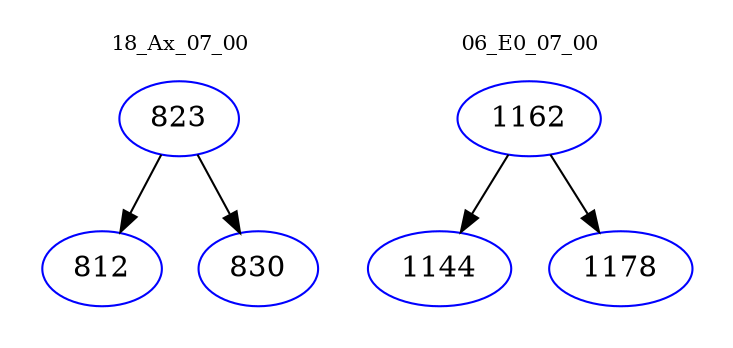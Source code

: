 digraph{
subgraph cluster_0 {
color = white
label = "18_Ax_07_00";
fontsize=10;
T0_823 [label="823", color="blue"]
T0_823 -> T0_812 [color="black"]
T0_812 [label="812", color="blue"]
T0_823 -> T0_830 [color="black"]
T0_830 [label="830", color="blue"]
}
subgraph cluster_1 {
color = white
label = "06_E0_07_00";
fontsize=10;
T1_1162 [label="1162", color="blue"]
T1_1162 -> T1_1144 [color="black"]
T1_1144 [label="1144", color="blue"]
T1_1162 -> T1_1178 [color="black"]
T1_1178 [label="1178", color="blue"]
}
}
